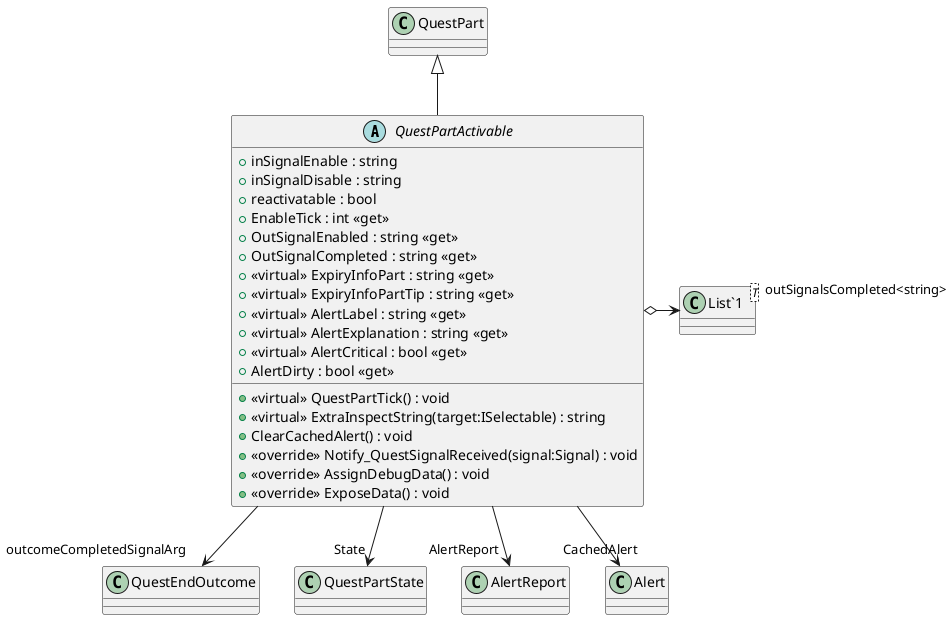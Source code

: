 @startuml
abstract class QuestPartActivable {
    + inSignalEnable : string
    + inSignalDisable : string
    + reactivatable : bool
    + EnableTick : int <<get>>
    + OutSignalEnabled : string <<get>>
    + OutSignalCompleted : string <<get>>
    + <<virtual>> ExpiryInfoPart : string <<get>>
    + <<virtual>> ExpiryInfoPartTip : string <<get>>
    + <<virtual>> AlertLabel : string <<get>>
    + <<virtual>> AlertExplanation : string <<get>>
    + <<virtual>> AlertCritical : bool <<get>>
    + AlertDirty : bool <<get>>
    + <<virtual>> QuestPartTick() : void
    + <<virtual>> ExtraInspectString(target:ISelectable) : string
    + ClearCachedAlert() : void
    + <<override>> Notify_QuestSignalReceived(signal:Signal) : void
    + <<override>> AssignDebugData() : void
    + <<override>> ExposeData() : void
}
class "List`1"<T> {
}
QuestPart <|-- QuestPartActivable
QuestPartActivable o-> "outSignalsCompleted<string>" "List`1"
QuestPartActivable --> "outcomeCompletedSignalArg" QuestEndOutcome
QuestPartActivable --> "State" QuestPartState
QuestPartActivable --> "AlertReport" AlertReport
QuestPartActivable --> "CachedAlert" Alert
@enduml
